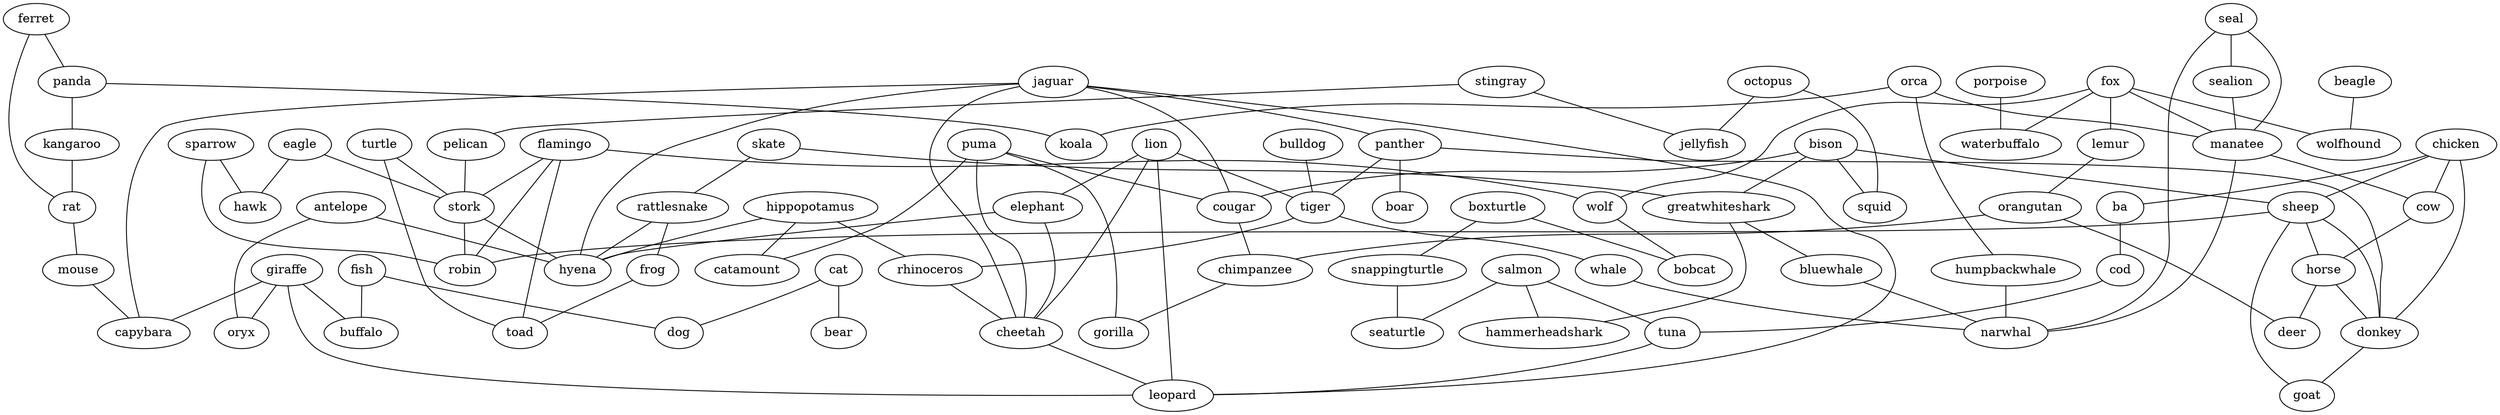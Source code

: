 strict graph G {
antelope;
sparrow;
skate;
chicken;
ferret;
giraffe;
flamingo;
jaguar;
oryx;
bison;
orca;
turtle;
fish;
lion;
seal;
panda;
hippopotamus;
puma;
fox;
rattlesnake;
greatwhiteshark;
boxturtle;
sealion;
stingray;
eagle;
ba;
salmon;
kangaroo;
manatee;
cow;
lemur;
panther;
wolf;
cod;
orangutan;
octopus;
porpoise;
pelican;
hammerheadshark;
boar;
bobcat;
tuna;
sheep;
beagle;
horse;
humpbackwhale;
cougar;
frog;
stork;
bulldog;
chimpanzee;
tiger;
waterbuffalo;
snappingturtle;
cat;
catamount;
bluewhale;
robin;
donkey;
wolfhound;
squid;
deer;
rat;
mouse;
koala;
rhinoceros;
capybara;
elephant;
cheetah;
goat;
toad;
leopard;
seaturtle;
bear;
whale;
hawk;
jellyfish;
dog;
hyena;
gorilla;
buffalo;
narwhal;
antelope -- hyena  [weight=1];
antelope -- oryx  [weight=1];
sparrow -- hawk  [weight=1];
sparrow -- robin  [weight=1];
skate -- rattlesnake  [weight=1];
skate -- greatwhiteshark  [weight=1];
chicken -- sheep  [weight=1];
chicken -- donkey  [weight=1];
chicken -- ba  [weight=1];
chicken -- cow  [weight=1];
ferret -- rat  [weight=1];
ferret -- panda  [weight=1];
giraffe -- leopard  [weight=1];
giraffe -- oryx  [weight=1];
giraffe -- capybara  [weight=1];
giraffe -- buffalo  [weight=1];
flamingo -- toad  [weight=1];
flamingo -- stork  [weight=1];
flamingo -- wolf  [weight=1];
flamingo -- robin  [weight=1];
jaguar -- cougar  [weight=1];
jaguar -- panther  [weight=1];
jaguar -- leopard  [weight=1];
jaguar -- hyena  [weight=1];
jaguar -- capybara  [weight=1];
jaguar -- cheetah  [weight=1];
bison -- sheep  [weight=1];
bison -- cougar  [weight=1];
bison -- squid  [weight=1];
bison -- greatwhiteshark  [weight=1];
orca -- humpbackwhale  [weight=1];
orca -- koala  [weight=1];
orca -- manatee  [weight=1];
turtle -- toad  [weight=1];
turtle -- stork  [weight=1];
fish -- buffalo  [weight=1];
fish -- dog  [weight=1];
lion -- tiger  [weight=1];
lion -- cheetah  [weight=1];
lion -- leopard  [weight=1];
lion -- elephant  [weight=1];
seal -- sealion  [weight=1];
seal -- manatee  [weight=1];
seal -- narwhal  [weight=1];
panda -- kangaroo  [weight=1];
panda -- koala  [weight=1];
hippopotamus -- rhinoceros  [weight=1];
hippopotamus -- catamount  [weight=1];
hippopotamus -- hyena  [weight=1];
puma -- cheetah  [weight=1];
puma -- gorilla  [weight=1];
puma -- cougar  [weight=1];
puma -- catamount  [weight=1];
fox -- wolfhound  [weight=1];
fox -- lemur  [weight=1];
fox -- manatee  [weight=1];
fox -- wolf  [weight=1];
fox -- waterbuffalo  [weight=1];
rattlesnake -- hyena  [weight=1];
rattlesnake -- frog  [weight=1];
greatwhiteshark -- hammerheadshark  [weight=1];
greatwhiteshark -- bluewhale  [weight=1];
boxturtle -- bobcat  [weight=1];
boxturtle -- snappingturtle  [weight=1];
sealion -- manatee  [weight=1];
stingray -- pelican  [weight=1];
stingray -- jellyfish  [weight=1];
eagle -- stork  [weight=1];
eagle -- hawk  [weight=1];
ba -- cod  [weight=1];
salmon -- hammerheadshark  [weight=1];
salmon -- tuna  [weight=1];
salmon -- seaturtle  [weight=1];
kangaroo -- rat  [weight=1];
manatee -- cow  [weight=1];
manatee -- narwhal  [weight=1];
cow -- horse  [weight=1];
lemur -- orangutan  [weight=1];
panther -- boar  [weight=1];
panther -- tiger  [weight=1];
panther -- donkey  [weight=1];
wolf -- bobcat  [weight=1];
cod -- tuna  [weight=1];
orangutan -- deer  [weight=1];
orangutan -- chimpanzee  [weight=1];
octopus -- squid  [weight=1];
octopus -- jellyfish  [weight=1];
porpoise -- waterbuffalo  [weight=1];
pelican -- stork  [weight=1];
tuna -- leopard  [weight=1];
sheep -- horse  [weight=1];
sheep -- donkey  [weight=1];
sheep -- goat  [weight=1];
sheep -- robin  [weight=1];
beagle -- wolfhound  [weight=1];
horse -- donkey  [weight=1];
horse -- deer  [weight=1];
humpbackwhale -- narwhal  [weight=1];
cougar -- chimpanzee  [weight=1];
frog -- toad  [weight=1];
stork -- hyena  [weight=1];
stork -- robin  [weight=1];
bulldog -- tiger  [weight=1];
chimpanzee -- gorilla  [weight=1];
tiger -- rhinoceros  [weight=1];
tiger -- whale  [weight=1];
snappingturtle -- seaturtle  [weight=1];
cat -- dog  [weight=1];
cat -- bear  [weight=1];
bluewhale -- narwhal  [weight=1];
donkey -- goat  [weight=1];
rat -- mouse  [weight=1];
mouse -- capybara  [weight=1];
rhinoceros -- cheetah  [weight=1];
elephant -- hyena  [weight=1];
elephant -- cheetah  [weight=1];
cheetah -- leopard  [weight=1];
whale -- narwhal  [weight=1];
}
